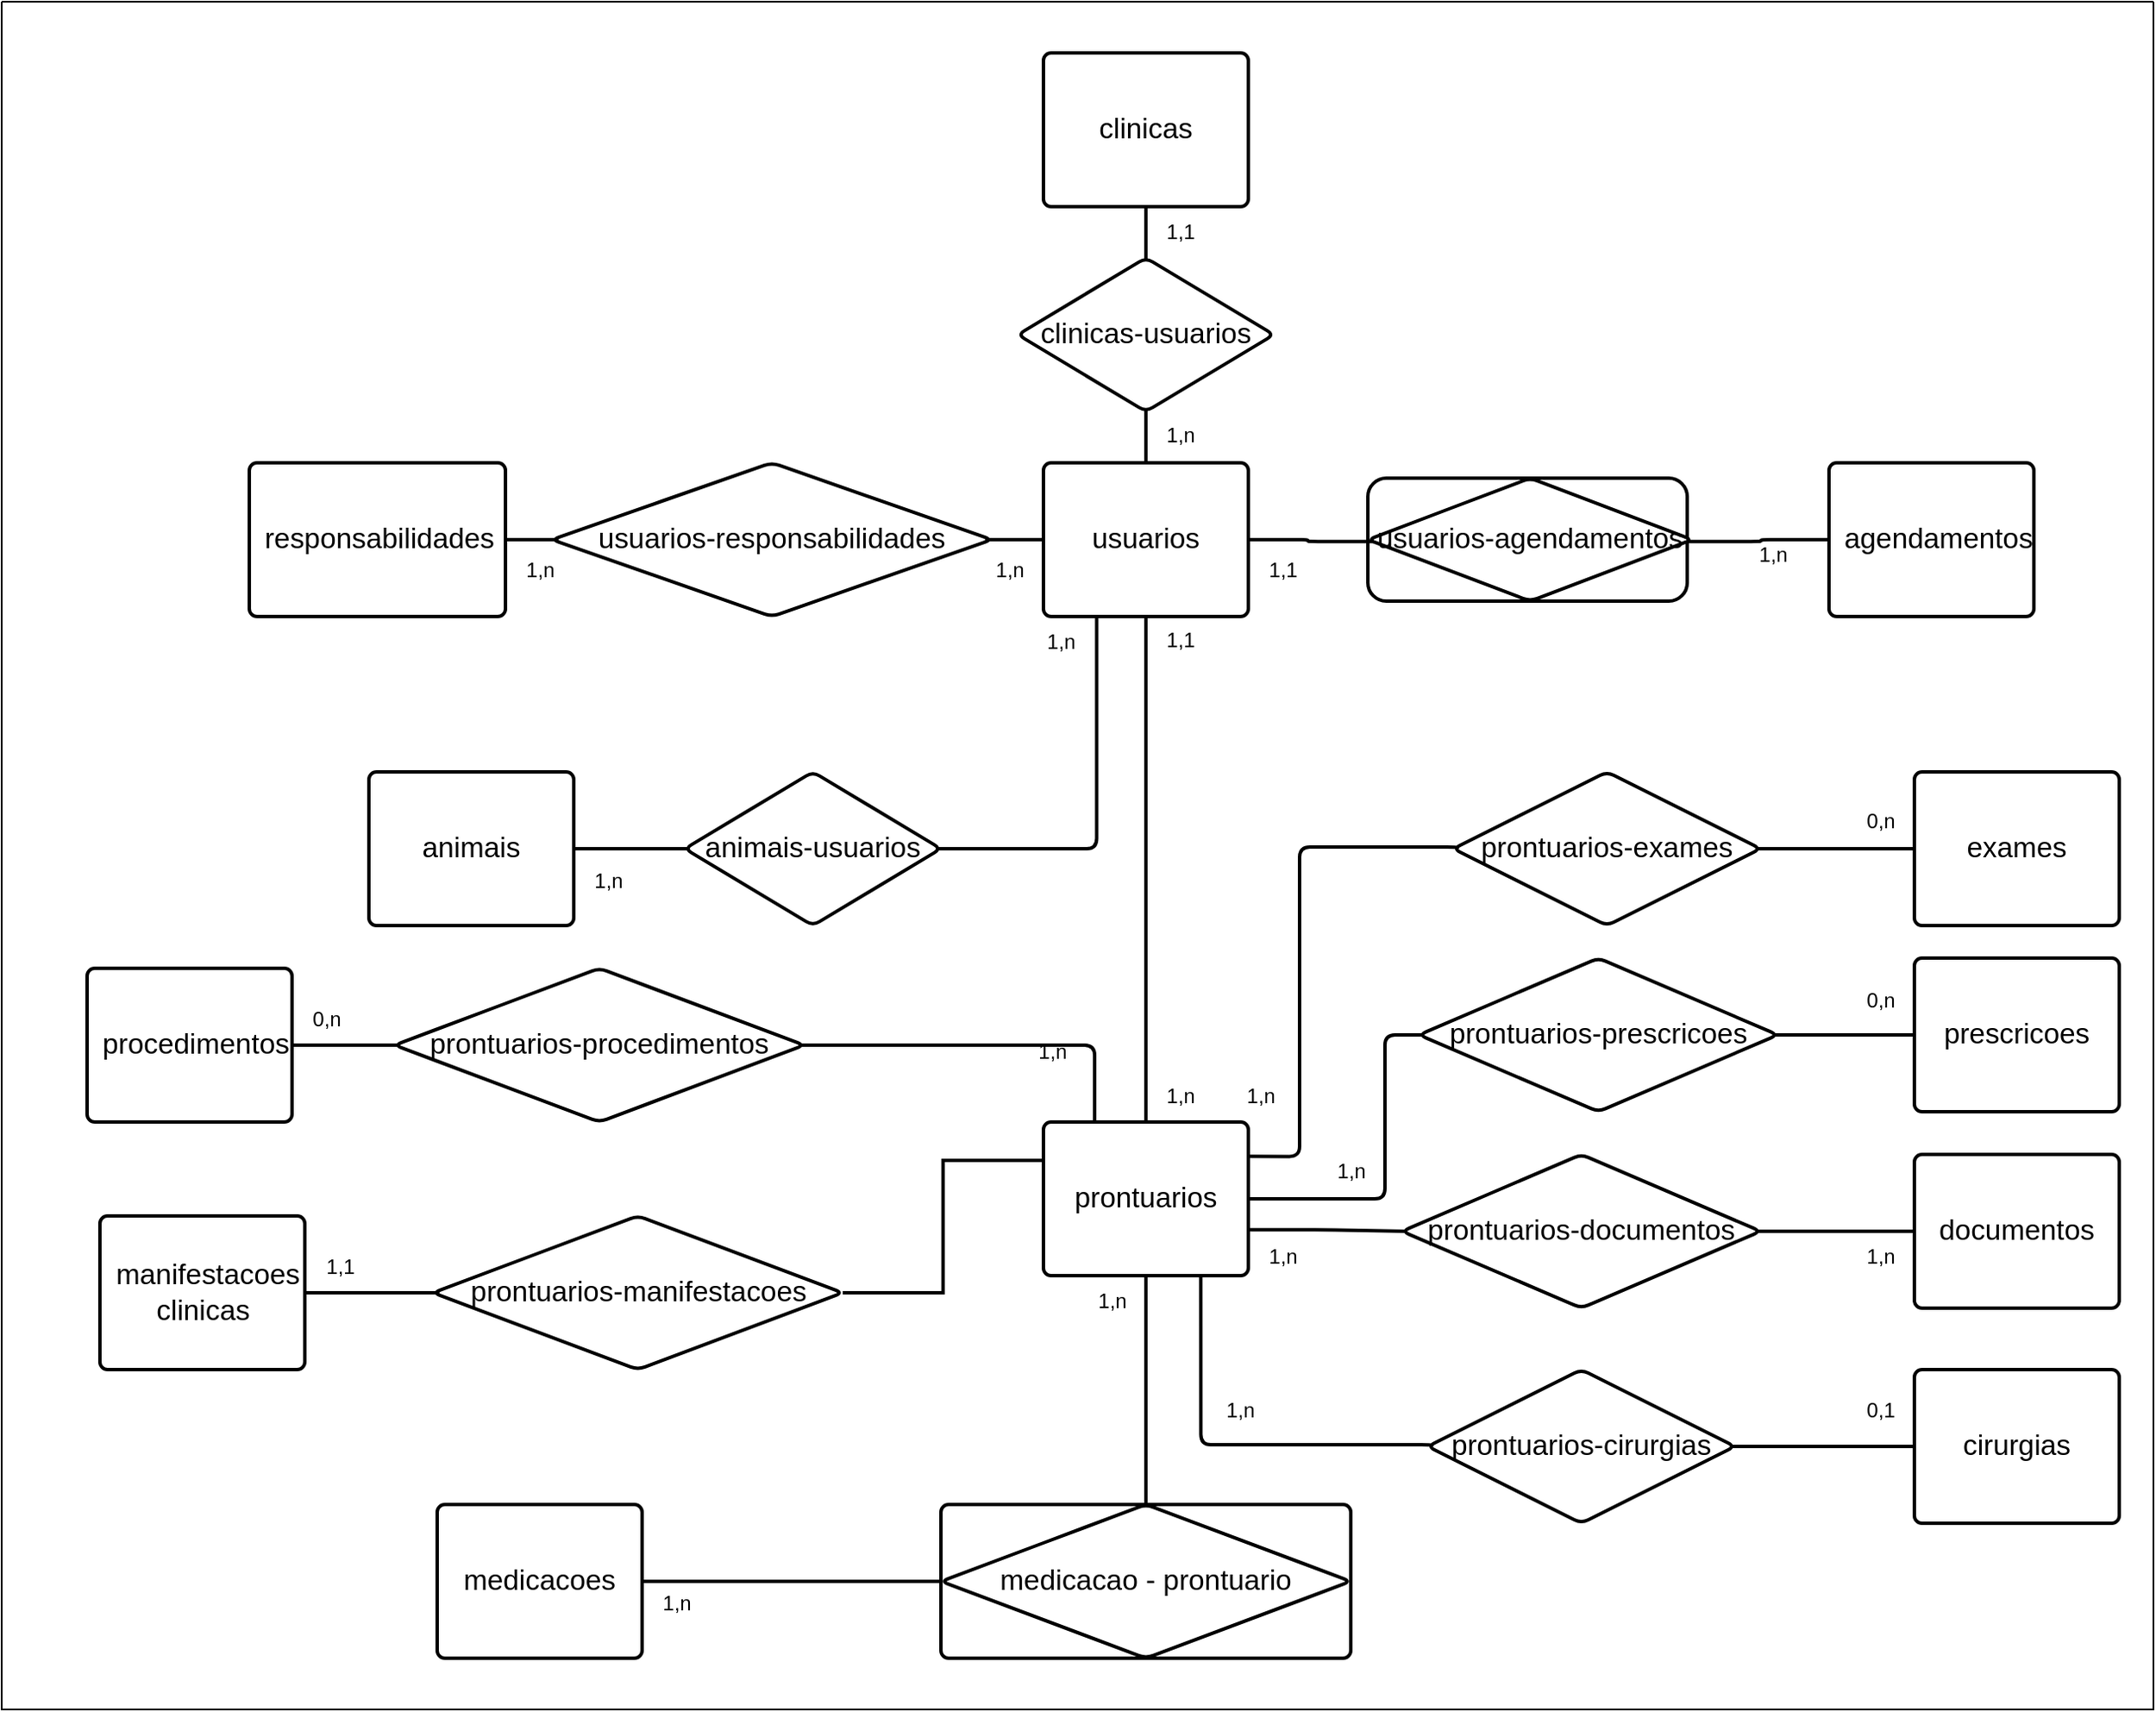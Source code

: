 <mxfile version="21.5.0" type="device">
  <diagram name="Página-1" id="qrTMNqqlTdQHCqii63S7">
    <mxGraphModel dx="2200" dy="1130" grid="1" gridSize="10" guides="1" tooltips="1" connect="1" arrows="1" fold="1" page="1" pageScale="1" pageWidth="827" pageHeight="1169" math="0" shadow="0">
      <root>
        <mxCell id="0" />
        <mxCell id="1" parent="0" />
        <mxCell id="D7pg30_cXCHfS5-KT74H-2" value="" style="swimlane;startSize=0;" vertex="1" parent="1">
          <mxGeometry x="110" y="120" width="1260" height="1000" as="geometry" />
        </mxCell>
        <mxCell id="y6dwZCm9erhpmrA8550r-2" value="" style="rounded=1;whiteSpace=wrap;html=1;strokeWidth=2;" parent="1" vertex="1">
          <mxGeometry x="910" y="399" width="187" height="72" as="geometry" />
        </mxCell>
        <mxCell id="5jf8YgqY46calDOxfilT-1" value="usuarios" style="html=1;overflow=block;blockSpacing=1;whiteSpace=wrap;fontSize=16.7;spacing=9;strokeOpacity=100;rounded=1;absoluteArcSize=1;arcSize=9;strokeWidth=2;lucidId=iUx8mghTXkZU;" parent="1" vertex="1">
          <mxGeometry x="720" y="390" width="120" height="90" as="geometry" />
        </mxCell>
        <mxCell id="5jf8YgqY46calDOxfilT-2" value="clinicas" style="html=1;overflow=block;blockSpacing=1;whiteSpace=wrap;fontSize=16.7;spacing=9;strokeOpacity=100;rounded=1;absoluteArcSize=1;arcSize=9;strokeWidth=2;lucidId=YUx8-lZbgjT1;" parent="1" vertex="1">
          <mxGeometry x="720" y="150" width="120" height="90" as="geometry" />
        </mxCell>
        <mxCell id="5jf8YgqY46calDOxfilT-3" value="agendamentos" style="html=1;overflow=block;blockSpacing=1;whiteSpace=wrap;fontSize=16.7;spacing=9;strokeOpacity=100;rounded=1;absoluteArcSize=1;arcSize=9;strokeWidth=2;lucidId=pVx8uMVmB.Ej;" parent="1" vertex="1">
          <mxGeometry x="1180" y="390" width="120" height="90" as="geometry" />
        </mxCell>
        <mxCell id="5jf8YgqY46calDOxfilT-4" value="responsabilidades" style="html=1;overflow=block;blockSpacing=1;whiteSpace=wrap;fontSize=16.7;spacing=9;strokeOpacity=100;rounded=1;absoluteArcSize=1;arcSize=9;strokeWidth=2;lucidId=RVx8D_tgmcC0;" parent="1" vertex="1">
          <mxGeometry x="255" y="390" width="150" height="90" as="geometry" />
        </mxCell>
        <mxCell id="5jf8YgqY46calDOxfilT-5" value="animais" style="html=1;overflow=block;blockSpacing=1;whiteSpace=wrap;fontSize=16.7;spacing=9;strokeOpacity=100;rounded=1;absoluteArcSize=1;arcSize=9;strokeWidth=2;lucidId=lWx8pXHZ-udj;" parent="1" vertex="1">
          <mxGeometry x="325" y="571" width="120" height="90" as="geometry" />
        </mxCell>
        <mxCell id="D7pg30_cXCHfS5-KT74H-1" style="edgeStyle=orthogonalEdgeStyle;rounded=0;orthogonalLoop=1;jettySize=auto;html=1;exitX=0;exitY=0.25;exitDx=0;exitDy=0;entryX=1;entryY=0.5;entryDx=0;entryDy=0;endArrow=none;endFill=0;strokeWidth=2;" edge="1" parent="1" source="5jf8YgqY46calDOxfilT-6" target="5jf8YgqY46calDOxfilT-48">
          <mxGeometry relative="1" as="geometry" />
        </mxCell>
        <mxCell id="5jf8YgqY46calDOxfilT-6" value="prontuarios" style="html=1;overflow=block;blockSpacing=1;whiteSpace=wrap;fontSize=16.7;spacing=9;strokeOpacity=100;rounded=1;absoluteArcSize=1;arcSize=9;strokeWidth=2;lucidId=NWx8mj3Sf5lz;" parent="1" vertex="1">
          <mxGeometry x="720" y="776" width="120" height="90" as="geometry" />
        </mxCell>
        <mxCell id="5jf8YgqY46calDOxfilT-7" value="" style="html=1;jettySize=18;whiteSpace=wrap;fontSize=13;strokeOpacity=100;strokeWidth=2;rounded=1;arcSize=12;edgeStyle=orthogonalEdgeStyle;startArrow=none;endArrow=none;exitX=0.5;exitY=-0.004;exitPerimeter=0;entryX=0.5;entryY=1.004;entryPerimeter=0;lucidId=_Xx8W_bRd797;" parent="1" source="5jf8YgqY46calDOxfilT-6" target="5jf8YgqY46calDOxfilT-1" edge="1">
          <mxGeometry width="100" height="100" relative="1" as="geometry">
            <Array as="points" />
          </mxGeometry>
        </mxCell>
        <mxCell id="5jf8YgqY46calDOxfilT-8" value="prescricoes" style="html=1;overflow=block;blockSpacing=1;whiteSpace=wrap;fontSize=16.7;spacing=9;strokeOpacity=100;rounded=1;absoluteArcSize=1;arcSize=9;strokeWidth=2;lucidId=eZx85GeN2jcQ;" parent="1" vertex="1">
          <mxGeometry x="1230" y="680" width="120" height="90" as="geometry" />
        </mxCell>
        <mxCell id="BoEYGGj1K2PeLH5s9Hmv-2" style="edgeStyle=orthogonalEdgeStyle;rounded=0;orthogonalLoop=1;jettySize=auto;html=1;entryX=0;entryY=0.5;entryDx=0;entryDy=0;endArrow=none;endFill=0;strokeWidth=2;" parent="1" source="5jf8YgqY46calDOxfilT-9" target="5jf8YgqY46calDOxfilT-13" edge="1">
          <mxGeometry relative="1" as="geometry" />
        </mxCell>
        <mxCell id="5jf8YgqY46calDOxfilT-9" value="medicacoes" style="html=1;overflow=block;blockSpacing=1;whiteSpace=wrap;fontSize=16.7;spacing=9;strokeOpacity=100;rounded=1;absoluteArcSize=1;arcSize=9;strokeWidth=2;lucidId=5Zx8mzslSkZh;" parent="1" vertex="1">
          <mxGeometry x="365" y="1000" width="120" height="90" as="geometry" />
        </mxCell>
        <mxCell id="5jf8YgqY46calDOxfilT-10" value="documentos" style="html=1;overflow=block;blockSpacing=1;whiteSpace=wrap;fontSize=16.7;spacing=9;strokeOpacity=100;rounded=1;absoluteArcSize=1;arcSize=9;strokeWidth=2;lucidId=w0x8Dn8f1SzC;" parent="1" vertex="1">
          <mxGeometry x="1230" y="795" width="120" height="90" as="geometry" />
        </mxCell>
        <mxCell id="5jf8YgqY46calDOxfilT-11" value="" style="group;dropTarget=0;pointerEvents=0;strokeWidth=2;" parent="1" vertex="1">
          <mxGeometry x="660" y="1000" width="240" height="90" as="geometry" />
        </mxCell>
        <mxCell id="5jf8YgqY46calDOxfilT-12" value="process" style="html=1;overflow=block;blockSpacing=1;whiteSpace=wrap;fontSize=16.7;spacing=9;strokeOpacity=100;rounded=1;absoluteArcSize=1;arcSize=9;strokeWidth=2;lucidId=h2x8Xrd6IHRP;" parent="5jf8YgqY46calDOxfilT-11" vertex="1">
          <mxGeometry width="240" height="90" as="geometry" />
        </mxCell>
        <mxCell id="5jf8YgqY46calDOxfilT-13" value="medicacao - prontuario" style="html=1;overflow=block;blockSpacing=1;whiteSpace=wrap;rhombus;fontSize=16.7;spacing=3.8;strokeOpacity=100;rounded=1;absoluteArcSize=1;arcSize=9;strokeWidth=2;lucidId=d2x8hOrpl2lB;" parent="5jf8YgqY46calDOxfilT-11" vertex="1">
          <mxGeometry width="240" height="90" as="geometry" />
        </mxCell>
        <mxCell id="5jf8YgqY46calDOxfilT-14" value="" style="html=1;jettySize=18;whiteSpace=wrap;fontSize=13;strokeOpacity=100;strokeWidth=2;rounded=1;arcSize=12;edgeStyle=orthogonalEdgeStyle;startArrow=none;endArrow=none;exitX=0.5;exitY=0.005;exitPerimeter=0;entryX=0.5;entryY=1.004;entryPerimeter=0;lucidId=w4x85ZX3ppLk;" parent="1" source="5jf8YgqY46calDOxfilT-13" target="5jf8YgqY46calDOxfilT-6" edge="1">
          <mxGeometry width="100" height="100" relative="1" as="geometry">
            <Array as="points" />
          </mxGeometry>
        </mxCell>
        <mxCell id="5jf8YgqY46calDOxfilT-16" value="exames" style="html=1;overflow=block;blockSpacing=1;whiteSpace=wrap;fontSize=16.7;spacing=9;strokeOpacity=100;rounded=1;absoluteArcSize=1;arcSize=9;strokeWidth=2;lucidId=q5x8F8mCKzOI;" parent="1" vertex="1">
          <mxGeometry x="1230" y="571" width="120" height="90" as="geometry" />
        </mxCell>
        <mxCell id="5jf8YgqY46calDOxfilT-17" value="cirurgias" style="html=1;overflow=block;blockSpacing=1;whiteSpace=wrap;fontSize=16.7;spacing=9;strokeOpacity=100;rounded=1;absoluteArcSize=1;arcSize=9;strokeWidth=2;lucidId=F5x8qbxpRDW3;" parent="1" vertex="1">
          <mxGeometry x="1230" y="921" width="120" height="90" as="geometry" />
        </mxCell>
        <mxCell id="5jf8YgqY46calDOxfilT-18" value="procedimentos" style="html=1;overflow=block;blockSpacing=1;whiteSpace=wrap;fontSize=16.7;spacing=9;strokeOpacity=100;rounded=1;absoluteArcSize=1;arcSize=9;strokeWidth=2;lucidId=X5x8EqDLurd_;" parent="1" vertex="1">
          <mxGeometry x="160" y="686" width="120" height="90" as="geometry" />
        </mxCell>
        <mxCell id="5jf8YgqY46calDOxfilT-19" value="manifestacoes clinicas" style="html=1;overflow=block;blockSpacing=1;whiteSpace=wrap;fontSize=16.7;spacing=9;strokeOpacity=100;rounded=1;absoluteArcSize=1;arcSize=9;strokeWidth=2;lucidId=35x8SPYlQhv8;" parent="1" vertex="1">
          <mxGeometry x="167.5" y="831" width="120" height="90" as="geometry" />
        </mxCell>
        <mxCell id="5jf8YgqY46calDOxfilT-23" value="clinicas-usuarios" style="html=1;overflow=block;blockSpacing=1;whiteSpace=wrap;rhombus;fontSize=16.7;spacing=3.8;strokeOpacity=100;rounded=1;absoluteArcSize=1;arcSize=9;strokeWidth=2;lucidId=hby8.CuHRcc0;" parent="1" vertex="1">
          <mxGeometry x="705" y="270" width="150" height="90" as="geometry" />
        </mxCell>
        <mxCell id="5jf8YgqY46calDOxfilT-52" value="" style="html=1;jettySize=18;whiteSpace=wrap;fontSize=13;strokeOpacity=100;strokeWidth=2;rounded=1;arcSize=12;edgeStyle=orthogonalEdgeStyle;startArrow=none;endArrow=none;exitX=1.003;exitY=0.5;exitPerimeter=0;entryX=0.016;entryY=0.5;entryPerimeter=0;lucidId=NBy8TbV5mn34;" parent="1" source="5jf8YgqY46calDOxfilT-18" target="5jf8YgqY46calDOxfilT-47" edge="1">
          <mxGeometry width="100" height="100" relative="1" as="geometry">
            <Array as="points" />
          </mxGeometry>
        </mxCell>
        <mxCell id="5jf8YgqY46calDOxfilT-57" value="" style="html=1;jettySize=18;whiteSpace=wrap;fontSize=13;strokeOpacity=100;strokeWidth=2;rounded=1;arcSize=12;edgeStyle=orthogonalEdgeStyle;startArrow=none;endArrow=none;exitX=0.984;exitY=0.5;exitPerimeter=0;entryX=0.25;entryY=0;lucidId=7By8v6tXhKLS;entryDx=0;entryDy=0;" parent="1" source="5jf8YgqY46calDOxfilT-47" target="5jf8YgqY46calDOxfilT-6" edge="1">
          <mxGeometry width="100" height="100" relative="1" as="geometry">
            <Array as="points" />
          </mxGeometry>
        </mxCell>
        <mxCell id="5jf8YgqY46calDOxfilT-63" value="1,1" style="text;html=1;align=center;verticalAlign=middle;resizable=0;points=[];autosize=1;strokeWidth=2;" parent="1" vertex="1">
          <mxGeometry x="780" y="240" width="40" height="30" as="geometry" />
        </mxCell>
        <mxCell id="5jf8YgqY46calDOxfilT-24" value="" style="html=1;jettySize=18;whiteSpace=wrap;fontSize=13;strokeOpacity=100;strokeWidth=2;rounded=1;arcSize=12;edgeStyle=orthogonalEdgeStyle;startArrow=none;endArrow=none;exitX=0.5;exitY=0.01;exitPerimeter=0;entryX=0.5;entryY=1.004;entryPerimeter=0;lucidId=Lby8thmSUjXa;" parent="1" source="5jf8YgqY46calDOxfilT-23" target="5jf8YgqY46calDOxfilT-2" edge="1">
          <mxGeometry width="100" height="100" relative="1" as="geometry">
            <Array as="points" />
          </mxGeometry>
        </mxCell>
        <mxCell id="5jf8YgqY46calDOxfilT-25" value="" style="html=1;jettySize=18;whiteSpace=wrap;fontSize=13;strokeOpacity=100;strokeWidth=2;rounded=1;arcSize=12;edgeStyle=orthogonalEdgeStyle;startArrow=none;endArrow=none;exitX=0.5;exitY=-0.004;exitPerimeter=0;entryX=0.5;entryY=0.99;entryPerimeter=0;lucidId=Pby8mECmWBm2;" parent="1" source="5jf8YgqY46calDOxfilT-1" target="5jf8YgqY46calDOxfilT-23" edge="1">
          <mxGeometry width="100" height="100" relative="1" as="geometry">
            <Array as="points" />
          </mxGeometry>
        </mxCell>
        <mxCell id="5jf8YgqY46calDOxfilT-26" value="usuarios-responsabilidades" style="html=1;overflow=block;blockSpacing=1;whiteSpace=wrap;rhombus;fontSize=16.7;spacing=3.8;strokeOpacity=100;rounded=1;absoluteArcSize=1;arcSize=9;strokeWidth=2;lucidId=Oey8013DxApe;" parent="1" vertex="1">
          <mxGeometry x="432" y="390" width="258" height="90" as="geometry" />
        </mxCell>
        <mxCell id="5jf8YgqY46calDOxfilT-27" value="" style="html=1;jettySize=18;whiteSpace=wrap;fontSize=13;strokeOpacity=100;strokeWidth=2;rounded=1;arcSize=12;edgeStyle=orthogonalEdgeStyle;startArrow=none;endArrow=none;exitX=-0.003;exitY=0.5;exitPerimeter=0;entryX=0.984;entryY=0.5;entryPerimeter=0;lucidId=8ey8j2ug7_OC;" parent="1" source="5jf8YgqY46calDOxfilT-1" target="5jf8YgqY46calDOxfilT-26" edge="1">
          <mxGeometry width="100" height="100" relative="1" as="geometry">
            <Array as="points" />
          </mxGeometry>
        </mxCell>
        <mxCell id="5jf8YgqY46calDOxfilT-28" value="" style="html=1;jettySize=18;whiteSpace=wrap;fontSize=13;strokeOpacity=100;strokeWidth=2;rounded=1;arcSize=12;edgeStyle=orthogonalEdgeStyle;startArrow=none;endArrow=none;exitX=1.002;exitY=0.5;exitPerimeter=0;entryX=0.016;entryY=0.5;entryPerimeter=0;lucidId=-ey85NE~PW3w;" parent="1" source="5jf8YgqY46calDOxfilT-4" target="5jf8YgqY46calDOxfilT-26" edge="1">
          <mxGeometry width="100" height="100" relative="1" as="geometry">
            <Array as="points" />
          </mxGeometry>
        </mxCell>
        <mxCell id="5jf8YgqY46calDOxfilT-29" value="usuarios-agendamentos" style="html=1;overflow=block;blockSpacing=1;whiteSpace=wrap;rhombus;fontSize=16.7;spacing=3.8;strokeOpacity=100;rounded=1;absoluteArcSize=1;arcSize=9;strokeWidth=2;lucidId=Gfy8e8-gbzRC;" parent="1" vertex="1">
          <mxGeometry x="910" y="399" width="190" height="72" as="geometry" />
        </mxCell>
        <mxCell id="5jf8YgqY46calDOxfilT-30" value="" style="html=1;jettySize=18;whiteSpace=wrap;fontSize=13;strokeOpacity=100;strokeWidth=2;rounded=1;arcSize=12;edgeStyle=orthogonalEdgeStyle;startArrow=none;endArrow=none;exitX=-0.003;exitY=0.5;exitPerimeter=0;entryX=0.982;entryY=0.515;entryPerimeter=0;lucidId=Xfy8qxIJRuy~;" parent="1" source="5jf8YgqY46calDOxfilT-3" target="5jf8YgqY46calDOxfilT-29" edge="1">
          <mxGeometry width="100" height="100" relative="1" as="geometry">
            <Array as="points" />
          </mxGeometry>
        </mxCell>
        <mxCell id="5jf8YgqY46calDOxfilT-31" value="" style="html=1;jettySize=18;whiteSpace=wrap;fontSize=13;strokeOpacity=100;strokeWidth=2;rounded=1;arcSize=12;edgeStyle=orthogonalEdgeStyle;startArrow=none;endArrow=none;exitX=1.003;exitY=0.5;exitPerimeter=0;entryX=0.018;entryY=0.515;entryPerimeter=0;lucidId=~fy81TBVu6vv;" parent="1" source="5jf8YgqY46calDOxfilT-1" target="5jf8YgqY46calDOxfilT-29" edge="1">
          <mxGeometry width="100" height="100" relative="1" as="geometry">
            <Array as="points" />
          </mxGeometry>
        </mxCell>
        <mxCell id="5jf8YgqY46calDOxfilT-32" value="animais-usuarios" style="html=1;overflow=block;blockSpacing=1;whiteSpace=wrap;rhombus;fontSize=16.7;spacing=3.8;strokeOpacity=100;rounded=1;absoluteArcSize=1;arcSize=9;strokeWidth=2;lucidId=Ghy8lvTYyDax;" parent="1" vertex="1">
          <mxGeometry x="510" y="571" width="150" height="90" as="geometry" />
        </mxCell>
        <mxCell id="5jf8YgqY46calDOxfilT-33" value="" style="html=1;jettySize=18;whiteSpace=wrap;fontSize=13;strokeOpacity=100;strokeWidth=2;rounded=1;arcSize=12;edgeStyle=orthogonalEdgeStyle;startArrow=none;endArrow=none;exitX=0.26;exitY=1.004;exitPerimeter=0;entryX=0.986;entryY=0.5;entryPerimeter=0;lucidId=giy8Odke88uq;" parent="1" source="5jf8YgqY46calDOxfilT-1" target="5jf8YgqY46calDOxfilT-32" edge="1">
          <mxGeometry width="100" height="100" relative="1" as="geometry">
            <Array as="points">
              <mxPoint x="751" y="616" />
            </Array>
          </mxGeometry>
        </mxCell>
        <mxCell id="5jf8YgqY46calDOxfilT-34" value="" style="html=1;jettySize=18;whiteSpace=wrap;fontSize=13;strokeOpacity=100;strokeWidth=2;rounded=1;arcSize=12;edgeStyle=orthogonalEdgeStyle;startArrow=none;endArrow=none;exitX=1;exitY=0.5;entryX=0.014;entryY=0.5;entryPerimeter=0;lucidId=piy8VPsl8Ox8;exitDx=0;exitDy=0;" parent="1" source="5jf8YgqY46calDOxfilT-5" target="5jf8YgqY46calDOxfilT-32" edge="1">
          <mxGeometry width="100" height="100" relative="1" as="geometry">
            <Array as="points" />
          </mxGeometry>
        </mxCell>
        <mxCell id="5jf8YgqY46calDOxfilT-35" value="prontuarios-documentos" style="html=1;overflow=block;blockSpacing=1;whiteSpace=wrap;rhombus;fontSize=16.7;spacing=3.8;strokeOpacity=100;rounded=1;absoluteArcSize=1;arcSize=9;strokeWidth=2;lucidId=1qy8vUDo0K-I;" parent="1" vertex="1">
          <mxGeometry x="930" y="795" width="210" height="90" as="geometry" />
        </mxCell>
        <mxCell id="5jf8YgqY46calDOxfilT-36" value="" style="html=1;jettySize=18;whiteSpace=wrap;fontSize=13;strokeOpacity=100;strokeWidth=2;rounded=1;arcSize=12;edgeStyle=orthogonalEdgeStyle;startArrow=none;endArrow=none;exitX=0;exitY=0.5;entryX=0.988;entryY=0.5;entryPerimeter=0;lucidId=csy8w945yIFt;exitDx=0;exitDy=0;" parent="1" source="5jf8YgqY46calDOxfilT-10" target="5jf8YgqY46calDOxfilT-35" edge="1">
          <mxGeometry width="100" height="100" relative="1" as="geometry">
            <Array as="points" />
          </mxGeometry>
        </mxCell>
        <mxCell id="5jf8YgqY46calDOxfilT-37" value="prontuarios-prescricoes" style="html=1;overflow=block;blockSpacing=1;whiteSpace=wrap;rhombus;fontSize=16.7;spacing=3.8;strokeOpacity=100;rounded=1;absoluteArcSize=1;arcSize=9;strokeWidth=2;lucidId=Tty8f3fd7teZ;" parent="1" vertex="1">
          <mxGeometry x="940" y="680" width="210" height="90" as="geometry" />
        </mxCell>
        <mxCell id="5jf8YgqY46calDOxfilT-38" value="" style="html=1;jettySize=18;whiteSpace=wrap;fontSize=13;strokeOpacity=100;strokeWidth=2;rounded=1;arcSize=12;edgeStyle=orthogonalEdgeStyle;startArrow=none;endArrow=none;exitX=-0.003;exitY=0.5;exitPerimeter=0;entryX=0.988;entryY=0.5;entryPerimeter=0;lucidId=Iuy8DA19rvVi;" parent="1" source="5jf8YgqY46calDOxfilT-8" target="5jf8YgqY46calDOxfilT-37" edge="1">
          <mxGeometry width="100" height="100" relative="1" as="geometry">
            <Array as="points" />
          </mxGeometry>
        </mxCell>
        <mxCell id="5jf8YgqY46calDOxfilT-39" value="" style="html=1;jettySize=18;whiteSpace=wrap;fontSize=13;strokeOpacity=100;strokeWidth=2;rounded=1;arcSize=12;edgeStyle=orthogonalEdgeStyle;startArrow=none;endArrow=none;exitX=1.003;exitY=0.5;exitPerimeter=0;entryX=0.012;entryY=0.5;entryPerimeter=0;lucidId=Kuy8.2p3bFe_;" parent="1" source="5jf8YgqY46calDOxfilT-6" target="5jf8YgqY46calDOxfilT-37" edge="1">
          <mxGeometry width="100" height="100" relative="1" as="geometry">
            <Array as="points">
              <mxPoint x="920" y="821" />
              <mxPoint x="920" y="725" />
            </Array>
          </mxGeometry>
        </mxCell>
        <mxCell id="5jf8YgqY46calDOxfilT-40" value="prontuarios-exames" style="html=1;overflow=block;blockSpacing=1;whiteSpace=wrap;rhombus;fontSize=16.7;spacing=3.8;strokeOpacity=100;rounded=1;absoluteArcSize=1;arcSize=9;strokeWidth=2;lucidId=Hvy8Y6ZIHXFP;" parent="1" vertex="1">
          <mxGeometry x="960" y="571" width="180" height="90" as="geometry" />
        </mxCell>
        <mxCell id="5jf8YgqY46calDOxfilT-41" value="" style="html=1;jettySize=18;whiteSpace=wrap;fontSize=13;strokeOpacity=100;strokeWidth=2;rounded=1;arcSize=12;edgeStyle=orthogonalEdgeStyle;startArrow=none;endArrow=none;exitX=-0.003;exitY=0.5;exitPerimeter=0;entryX=0.987;entryY=0.5;entryPerimeter=0;lucidId=Dwy8sEp2eiaw;" parent="1" source="5jf8YgqY46calDOxfilT-16" target="5jf8YgqY46calDOxfilT-40" edge="1">
          <mxGeometry width="100" height="100" relative="1" as="geometry">
            <Array as="points" />
          </mxGeometry>
        </mxCell>
        <mxCell id="5jf8YgqY46calDOxfilT-42" value="" style="html=1;jettySize=18;whiteSpace=wrap;fontSize=13;strokeOpacity=100;strokeWidth=2;rounded=1;arcSize=12;edgeStyle=orthogonalEdgeStyle;startArrow=none;endArrow=none;exitX=1.003;exitY=0.224;exitPerimeter=0;entryX=0.013;entryY=0.5;entryPerimeter=0;lucidId=Nwy8luFo_N5r;" parent="1" source="5jf8YgqY46calDOxfilT-6" target="5jf8YgqY46calDOxfilT-40" edge="1">
          <mxGeometry width="100" height="100" relative="1" as="geometry">
            <Array as="points">
              <mxPoint x="870" y="796" />
              <mxPoint x="870" y="615" />
            </Array>
          </mxGeometry>
        </mxCell>
        <mxCell id="5jf8YgqY46calDOxfilT-43" value="prontuarios-cirurgias" style="html=1;overflow=block;blockSpacing=1;whiteSpace=wrap;rhombus;fontSize=16.7;spacing=3.8;strokeOpacity=100;rounded=1;absoluteArcSize=1;arcSize=9;strokeWidth=2;lucidId=Yxy8h7tCOgxs;" parent="1" vertex="1">
          <mxGeometry x="945" y="921" width="180" height="90" as="geometry" />
        </mxCell>
        <mxCell id="5jf8YgqY46calDOxfilT-44" value="" style="html=1;jettySize=18;whiteSpace=wrap;fontSize=13;strokeOpacity=100;strokeWidth=2;rounded=1;arcSize=12;edgeStyle=orthogonalEdgeStyle;startArrow=none;endArrow=none;exitX=1.003;exitY=0.701;exitPerimeter=0;entryX=0.012;entryY=0.5;entryPerimeter=0;lucidId=yzy8Sq45Q44Q;" parent="1" source="5jf8YgqY46calDOxfilT-6" target="5jf8YgqY46calDOxfilT-35" edge="1">
          <mxGeometry width="100" height="100" relative="1" as="geometry">
            <Array as="points" />
          </mxGeometry>
        </mxCell>
        <mxCell id="5jf8YgqY46calDOxfilT-45" value="" style="html=1;jettySize=18;whiteSpace=wrap;fontSize=13;strokeOpacity=100;strokeWidth=2;rounded=1;arcSize=12;edgeStyle=orthogonalEdgeStyle;startArrow=none;endArrow=none;exitX=0.768;exitY=1.004;exitPerimeter=0;entryX=0.013;entryY=0.5;entryPerimeter=0;lucidId=Szy8XLGPInjG;" parent="1" source="5jf8YgqY46calDOxfilT-6" target="5jf8YgqY46calDOxfilT-43" edge="1">
          <mxGeometry width="100" height="100" relative="1" as="geometry">
            <Array as="points">
              <mxPoint x="812" y="965" />
            </Array>
          </mxGeometry>
        </mxCell>
        <mxCell id="5jf8YgqY46calDOxfilT-46" value="" style="html=1;jettySize=18;whiteSpace=wrap;fontSize=13;strokeOpacity=100;strokeWidth=2;rounded=1;arcSize=12;edgeStyle=orthogonalEdgeStyle;startArrow=none;endArrow=none;exitX=0;exitY=0.5;entryX=0.987;entryY=0.5;entryPerimeter=0;lucidId=0zy8jX-ojmYq;exitDx=0;exitDy=0;" parent="1" source="5jf8YgqY46calDOxfilT-17" target="5jf8YgqY46calDOxfilT-43" edge="1">
          <mxGeometry width="100" height="100" relative="1" as="geometry">
            <Array as="points" />
            <mxPoint x="1370" y="966" as="sourcePoint" />
          </mxGeometry>
        </mxCell>
        <mxCell id="5jf8YgqY46calDOxfilT-47" value="prontuarios-procedimentos" style="html=1;overflow=block;blockSpacing=1;whiteSpace=wrap;rhombus;fontSize=16.7;spacing=3.8;strokeOpacity=100;rounded=1;absoluteArcSize=1;arcSize=9;strokeWidth=2;lucidId=UAy82Y_XtnzC;" parent="1" vertex="1">
          <mxGeometry x="340" y="686" width="240" height="90" as="geometry" />
        </mxCell>
        <mxCell id="5jf8YgqY46calDOxfilT-48" value="prontuarios-manifestacoes" style="html=1;overflow=block;blockSpacing=1;whiteSpace=wrap;rhombus;fontSize=16.7;spacing=3.8;strokeOpacity=100;rounded=1;absoluteArcSize=1;arcSize=9;strokeWidth=2;lucidId=0Ay8jrCgOGWC;" parent="1" vertex="1">
          <mxGeometry x="362.5" y="831" width="240" height="90" as="geometry" />
        </mxCell>
        <mxCell id="5jf8YgqY46calDOxfilT-53" value="" style="html=1;jettySize=18;whiteSpace=wrap;fontSize=13;strokeOpacity=100;strokeWidth=2;rounded=1;arcSize=12;edgeStyle=orthogonalEdgeStyle;startArrow=none;endArrow=none;exitX=1.003;exitY=0.5;exitPerimeter=0;entryX=0.016;entryY=0.5;entryPerimeter=0;lucidId=QBy8RVzPjqMX;" parent="1" source="5jf8YgqY46calDOxfilT-19" target="5jf8YgqY46calDOxfilT-48" edge="1">
          <mxGeometry width="100" height="100" relative="1" as="geometry">
            <Array as="points" />
          </mxGeometry>
        </mxCell>
        <mxCell id="5jf8YgqY46calDOxfilT-64" value="1,n" style="text;html=1;align=center;verticalAlign=middle;resizable=0;points=[];autosize=1;strokeWidth=2;" parent="1" vertex="1">
          <mxGeometry x="780" y="359" width="40" height="30" as="geometry" />
        </mxCell>
        <mxCell id="5jf8YgqY46calDOxfilT-65" value="1,n" style="text;html=1;align=center;verticalAlign=middle;resizable=0;points=[];autosize=1;strokeWidth=2;" parent="1" vertex="1">
          <mxGeometry x="1127" y="429" width="40" height="30" as="geometry" />
        </mxCell>
        <mxCell id="5jf8YgqY46calDOxfilT-66" value="1,1" style="text;html=1;align=center;verticalAlign=middle;resizable=0;points=[];autosize=1;strokeWidth=2;" parent="1" vertex="1">
          <mxGeometry x="840" y="438" width="40" height="30" as="geometry" />
        </mxCell>
        <mxCell id="5jf8YgqY46calDOxfilT-67" value="1,n" style="text;html=1;align=center;verticalAlign=middle;resizable=0;points=[];autosize=1;strokeWidth=2;" parent="1" vertex="1">
          <mxGeometry x="405" y="438" width="40" height="30" as="geometry" />
        </mxCell>
        <mxCell id="5jf8YgqY46calDOxfilT-68" value="1,n" style="text;html=1;align=center;verticalAlign=middle;resizable=0;points=[];autosize=1;strokeWidth=2;" parent="1" vertex="1">
          <mxGeometry x="680" y="438" width="40" height="30" as="geometry" />
        </mxCell>
        <mxCell id="5jf8YgqY46calDOxfilT-71" value="1,n" style="text;html=1;align=center;verticalAlign=middle;resizable=0;points=[];autosize=1;strokeWidth=2;" parent="1" vertex="1">
          <mxGeometry x="710" y="480" width="40" height="30" as="geometry" />
        </mxCell>
        <mxCell id="5jf8YgqY46calDOxfilT-72" value="1,n" style="text;html=1;align=center;verticalAlign=middle;resizable=0;points=[];autosize=1;strokeWidth=2;" parent="1" vertex="1">
          <mxGeometry x="445" y="620" width="40" height="30" as="geometry" />
        </mxCell>
        <mxCell id="5jf8YgqY46calDOxfilT-73" value="1,1" style="text;html=1;align=center;verticalAlign=middle;resizable=0;points=[];autosize=1;strokeWidth=2;" parent="1" vertex="1">
          <mxGeometry x="780" y="479" width="40" height="30" as="geometry" />
        </mxCell>
        <mxCell id="5jf8YgqY46calDOxfilT-74" value="1,n" style="text;html=1;align=center;verticalAlign=middle;resizable=0;points=[];autosize=1;strokeWidth=2;" parent="1" vertex="1">
          <mxGeometry x="780" y="746" width="40" height="30" as="geometry" />
        </mxCell>
        <mxCell id="5jf8YgqY46calDOxfilT-75" value="1,n" style="text;html=1;align=center;verticalAlign=middle;resizable=0;points=[];autosize=1;strokeWidth=2;" parent="1" vertex="1">
          <mxGeometry x="827" y="746" width="40" height="30" as="geometry" />
        </mxCell>
        <mxCell id="5jf8YgqY46calDOxfilT-76" value="0,n" style="text;html=1;align=center;verticalAlign=middle;resizable=0;points=[];autosize=1;strokeWidth=2;" parent="1" vertex="1">
          <mxGeometry x="1190" y="585" width="40" height="30" as="geometry" />
        </mxCell>
        <mxCell id="5jf8YgqY46calDOxfilT-77" value="1,n" style="text;html=1;align=center;verticalAlign=middle;resizable=0;points=[];autosize=1;strokeWidth=2;" parent="1" vertex="1">
          <mxGeometry x="880" y="790" width="40" height="30" as="geometry" />
        </mxCell>
        <mxCell id="5jf8YgqY46calDOxfilT-78" value="0,n" style="text;html=1;align=center;verticalAlign=middle;resizable=0;points=[];autosize=1;strokeWidth=2;" parent="1" vertex="1">
          <mxGeometry x="1190" y="690" width="40" height="30" as="geometry" />
        </mxCell>
        <mxCell id="5jf8YgqY46calDOxfilT-79" value="1,n" style="text;html=1;align=center;verticalAlign=middle;resizable=0;points=[];autosize=1;strokeWidth=2;" parent="1" vertex="1">
          <mxGeometry x="840" y="840" width="40" height="30" as="geometry" />
        </mxCell>
        <mxCell id="5jf8YgqY46calDOxfilT-80" value="1,n" style="text;html=1;align=center;verticalAlign=middle;resizable=0;points=[];autosize=1;strokeWidth=2;" parent="1" vertex="1">
          <mxGeometry x="1190" y="840" width="40" height="30" as="geometry" />
        </mxCell>
        <mxCell id="5jf8YgqY46calDOxfilT-81" value="1,n" style="text;html=1;align=center;verticalAlign=middle;resizable=0;points=[];autosize=1;strokeWidth=2;" parent="1" vertex="1">
          <mxGeometry x="815" y="930" width="40" height="30" as="geometry" />
        </mxCell>
        <mxCell id="5jf8YgqY46calDOxfilT-82" value="0,1" style="text;html=1;align=center;verticalAlign=middle;resizable=0;points=[];autosize=1;strokeWidth=2;" parent="1" vertex="1">
          <mxGeometry x="1190" y="930" width="40" height="30" as="geometry" />
        </mxCell>
        <mxCell id="5jf8YgqY46calDOxfilT-83" value="1,n" style="text;html=1;align=center;verticalAlign=middle;resizable=0;points=[];autosize=1;strokeWidth=2;" parent="1" vertex="1">
          <mxGeometry x="740" y="866" width="40" height="30" as="geometry" />
        </mxCell>
        <mxCell id="5jf8YgqY46calDOxfilT-84" value="1,n" style="text;html=1;align=center;verticalAlign=middle;resizable=0;points=[];autosize=1;strokeWidth=2;" parent="1" vertex="1">
          <mxGeometry x="485" y="1043" width="40" height="30" as="geometry" />
        </mxCell>
        <mxCell id="5jf8YgqY46calDOxfilT-85" value="1,n" style="text;html=1;align=center;verticalAlign=middle;resizable=0;points=[];autosize=1;strokeWidth=2;" parent="1" vertex="1">
          <mxGeometry x="705" y="720" width="40" height="30" as="geometry" />
        </mxCell>
        <mxCell id="5jf8YgqY46calDOxfilT-86" value="0,n" style="text;html=1;align=center;verticalAlign=middle;resizable=0;points=[];autosize=1;strokeWidth=2;" parent="1" vertex="1">
          <mxGeometry x="280" y="701" width="40" height="30" as="geometry" />
        </mxCell>
        <mxCell id="BoEYGGj1K2PeLH5s9Hmv-1" value="1,1" style="text;html=1;align=center;verticalAlign=middle;resizable=0;points=[];autosize=1;strokeWidth=2;" parent="1" vertex="1">
          <mxGeometry x="287.5" y="846" width="40" height="30" as="geometry" />
        </mxCell>
      </root>
    </mxGraphModel>
  </diagram>
</mxfile>
